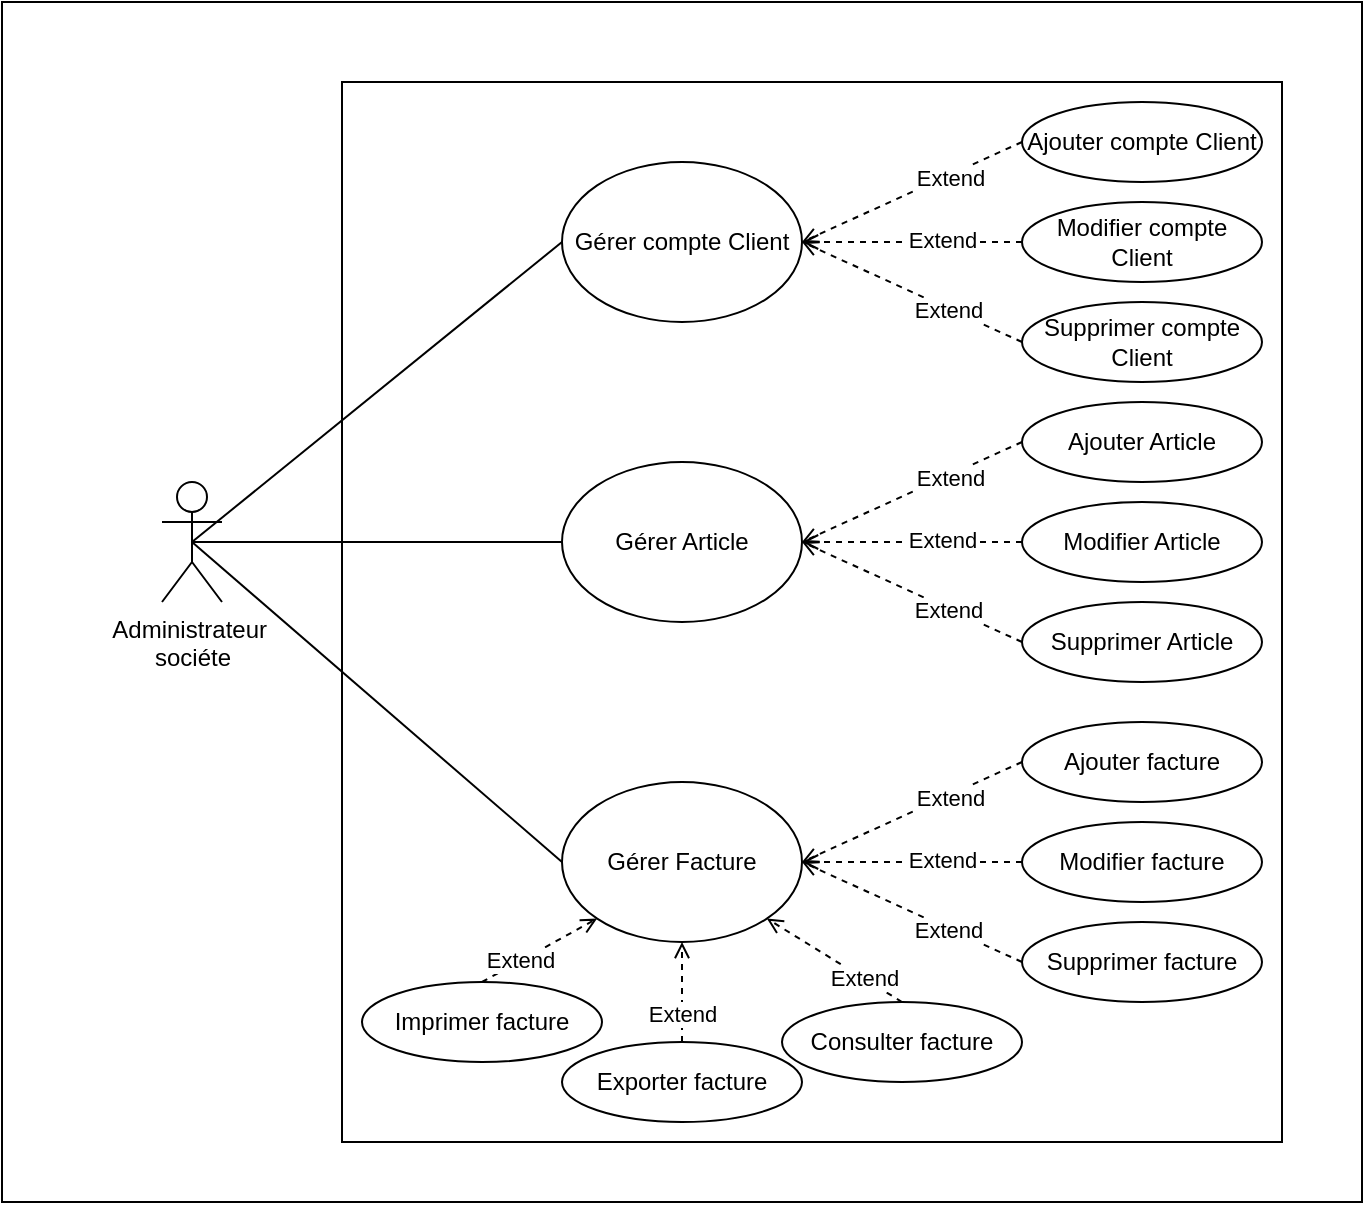 <mxfile version="21.3.5" type="github">
  <diagram name="Page-1" id="hcokLjG6bYneJuV_jAvE">
    <mxGraphModel dx="1560" dy="372" grid="1" gridSize="10" guides="1" tooltips="1" connect="1" arrows="1" fold="1" page="1" pageScale="1" pageWidth="827" pageHeight="1169" math="0" shadow="0">
      <root>
        <mxCell id="0" />
        <mxCell id="1" parent="0" />
        <mxCell id="lQtnooczzp_Vnvh4pjdG-1" value="" style="rounded=0;whiteSpace=wrap;html=1;" vertex="1" parent="1">
          <mxGeometry x="-20" width="680" height="600" as="geometry" />
        </mxCell>
        <mxCell id="lQtnooczzp_Vnvh4pjdG-2" value="" style="rounded=0;whiteSpace=wrap;html=1;" vertex="1" parent="1">
          <mxGeometry x="150" y="40" width="470" height="530" as="geometry" />
        </mxCell>
        <mxCell id="lQtnooczzp_Vnvh4pjdG-77" style="rounded=0;orthogonalLoop=1;jettySize=auto;html=1;exitX=0.5;exitY=0.5;exitDx=0;exitDy=0;exitPerimeter=0;entryX=0;entryY=0.5;entryDx=0;entryDy=0;endArrow=none;endFill=0;" edge="1" parent="1" source="lQtnooczzp_Vnvh4pjdG-3" target="lQtnooczzp_Vnvh4pjdG-13">
          <mxGeometry relative="1" as="geometry" />
        </mxCell>
        <mxCell id="lQtnooczzp_Vnvh4pjdG-78" style="rounded=0;orthogonalLoop=1;jettySize=auto;html=1;exitX=0.5;exitY=0.5;exitDx=0;exitDy=0;exitPerimeter=0;endArrow=none;endFill=0;" edge="1" parent="1" source="lQtnooczzp_Vnvh4pjdG-3" target="lQtnooczzp_Vnvh4pjdG-57">
          <mxGeometry relative="1" as="geometry" />
        </mxCell>
        <mxCell id="lQtnooczzp_Vnvh4pjdG-79" style="rounded=0;orthogonalLoop=1;jettySize=auto;html=1;exitX=0.5;exitY=0.5;exitDx=0;exitDy=0;exitPerimeter=0;entryX=0;entryY=0.5;entryDx=0;entryDy=0;endArrow=none;endFill=0;" edge="1" parent="1" source="lQtnooczzp_Vnvh4pjdG-3" target="lQtnooczzp_Vnvh4pjdG-67">
          <mxGeometry relative="1" as="geometry" />
        </mxCell>
        <mxCell id="lQtnooczzp_Vnvh4pjdG-3" value="Administrateur&amp;nbsp;&lt;br&gt;sociéte&lt;br&gt;" style="shape=umlActor;verticalLabelPosition=bottom;verticalAlign=top;html=1;outlineConnect=0;" vertex="1" parent="1">
          <mxGeometry x="60" y="240" width="30" height="60" as="geometry" />
        </mxCell>
        <mxCell id="lQtnooczzp_Vnvh4pjdG-13" value="Gérer compte Client" style="ellipse;whiteSpace=wrap;html=1;" vertex="1" parent="1">
          <mxGeometry x="260" y="80" width="120" height="80" as="geometry" />
        </mxCell>
        <mxCell id="lQtnooczzp_Vnvh4pjdG-19" style="rounded=0;orthogonalLoop=1;jettySize=auto;html=1;exitX=0;exitY=0.5;exitDx=0;exitDy=0;entryX=1;entryY=0.5;entryDx=0;entryDy=0;dashed=1;endArrow=open;endFill=0;" edge="1" parent="1" source="lQtnooczzp_Vnvh4pjdG-14" target="lQtnooczzp_Vnvh4pjdG-13">
          <mxGeometry relative="1" as="geometry" />
        </mxCell>
        <mxCell id="lQtnooczzp_Vnvh4pjdG-34" value="Extend" style="edgeLabel;html=1;align=center;verticalAlign=middle;resizable=0;points=[];" vertex="1" connectable="0" parent="lQtnooczzp_Vnvh4pjdG-19">
          <mxGeometry x="-0.329" y="1" relative="1" as="geometry">
            <mxPoint as="offset" />
          </mxGeometry>
        </mxCell>
        <mxCell id="lQtnooczzp_Vnvh4pjdG-14" value="Ajouter compte Client" style="ellipse;whiteSpace=wrap;html=1;" vertex="1" parent="1">
          <mxGeometry x="490" y="50" width="120" height="40" as="geometry" />
        </mxCell>
        <mxCell id="lQtnooczzp_Vnvh4pjdG-20" style="rounded=0;orthogonalLoop=1;jettySize=auto;html=1;exitX=0;exitY=0.5;exitDx=0;exitDy=0;entryX=1;entryY=0.5;entryDx=0;entryDy=0;dashed=1;endArrow=open;endFill=0;" edge="1" parent="1" source="lQtnooczzp_Vnvh4pjdG-17" target="lQtnooczzp_Vnvh4pjdG-13">
          <mxGeometry relative="1" as="geometry">
            <mxPoint x="420" y="100" as="targetPoint" />
          </mxGeometry>
        </mxCell>
        <mxCell id="lQtnooczzp_Vnvh4pjdG-35" value="Extend" style="edgeLabel;html=1;align=center;verticalAlign=middle;resizable=0;points=[];" vertex="1" connectable="0" parent="lQtnooczzp_Vnvh4pjdG-20">
          <mxGeometry x="-0.273" y="-1" relative="1" as="geometry">
            <mxPoint as="offset" />
          </mxGeometry>
        </mxCell>
        <mxCell id="lQtnooczzp_Vnvh4pjdG-17" value="Modifier compte Client" style="ellipse;whiteSpace=wrap;html=1;" vertex="1" parent="1">
          <mxGeometry x="490" y="100" width="120" height="40" as="geometry" />
        </mxCell>
        <mxCell id="lQtnooczzp_Vnvh4pjdG-21" style="rounded=0;orthogonalLoop=1;jettySize=auto;html=1;exitX=0;exitY=0.5;exitDx=0;exitDy=0;entryX=1;entryY=0.5;entryDx=0;entryDy=0;dashed=1;endArrow=open;endFill=0;" edge="1" parent="1" source="lQtnooczzp_Vnvh4pjdG-18" target="lQtnooczzp_Vnvh4pjdG-13">
          <mxGeometry relative="1" as="geometry">
            <mxPoint x="420" y="100" as="targetPoint" />
          </mxGeometry>
        </mxCell>
        <mxCell id="lQtnooczzp_Vnvh4pjdG-36" value="Extend" style="edgeLabel;html=1;align=center;verticalAlign=middle;resizable=0;points=[];" vertex="1" connectable="0" parent="lQtnooczzp_Vnvh4pjdG-21">
          <mxGeometry x="-0.333" y="1" relative="1" as="geometry">
            <mxPoint as="offset" />
          </mxGeometry>
        </mxCell>
        <mxCell id="lQtnooczzp_Vnvh4pjdG-18" value="Supprimer compte Client" style="ellipse;whiteSpace=wrap;html=1;" vertex="1" parent="1">
          <mxGeometry x="490" y="150" width="120" height="40" as="geometry" />
        </mxCell>
        <mxCell id="lQtnooczzp_Vnvh4pjdG-57" value="Gérer Article" style="ellipse;whiteSpace=wrap;html=1;" vertex="1" parent="1">
          <mxGeometry x="260" y="230" width="120" height="80" as="geometry" />
        </mxCell>
        <mxCell id="lQtnooczzp_Vnvh4pjdG-58" style="rounded=0;orthogonalLoop=1;jettySize=auto;html=1;exitX=0;exitY=0.5;exitDx=0;exitDy=0;entryX=1;entryY=0.5;entryDx=0;entryDy=0;dashed=1;endArrow=open;endFill=0;" edge="1" parent="1" source="lQtnooczzp_Vnvh4pjdG-60" target="lQtnooczzp_Vnvh4pjdG-57">
          <mxGeometry relative="1" as="geometry" />
        </mxCell>
        <mxCell id="lQtnooczzp_Vnvh4pjdG-59" value="Extend" style="edgeLabel;html=1;align=center;verticalAlign=middle;resizable=0;points=[];" vertex="1" connectable="0" parent="lQtnooczzp_Vnvh4pjdG-58">
          <mxGeometry x="-0.329" y="1" relative="1" as="geometry">
            <mxPoint as="offset" />
          </mxGeometry>
        </mxCell>
        <mxCell id="lQtnooczzp_Vnvh4pjdG-60" value="Ajouter Article" style="ellipse;whiteSpace=wrap;html=1;" vertex="1" parent="1">
          <mxGeometry x="490" y="200" width="120" height="40" as="geometry" />
        </mxCell>
        <mxCell id="lQtnooczzp_Vnvh4pjdG-61" style="rounded=0;orthogonalLoop=1;jettySize=auto;html=1;exitX=0;exitY=0.5;exitDx=0;exitDy=0;entryX=1;entryY=0.5;entryDx=0;entryDy=0;dashed=1;endArrow=open;endFill=0;" edge="1" parent="1" source="lQtnooczzp_Vnvh4pjdG-63" target="lQtnooczzp_Vnvh4pjdG-57">
          <mxGeometry relative="1" as="geometry">
            <mxPoint x="420" y="250" as="targetPoint" />
          </mxGeometry>
        </mxCell>
        <mxCell id="lQtnooczzp_Vnvh4pjdG-62" value="Extend" style="edgeLabel;html=1;align=center;verticalAlign=middle;resizable=0;points=[];" vertex="1" connectable="0" parent="lQtnooczzp_Vnvh4pjdG-61">
          <mxGeometry x="-0.273" y="-1" relative="1" as="geometry">
            <mxPoint as="offset" />
          </mxGeometry>
        </mxCell>
        <mxCell id="lQtnooczzp_Vnvh4pjdG-63" value="Modifier Article" style="ellipse;whiteSpace=wrap;html=1;" vertex="1" parent="1">
          <mxGeometry x="490" y="250" width="120" height="40" as="geometry" />
        </mxCell>
        <mxCell id="lQtnooczzp_Vnvh4pjdG-64" style="rounded=0;orthogonalLoop=1;jettySize=auto;html=1;exitX=0;exitY=0.5;exitDx=0;exitDy=0;entryX=1;entryY=0.5;entryDx=0;entryDy=0;dashed=1;endArrow=open;endFill=0;" edge="1" parent="1" source="lQtnooczzp_Vnvh4pjdG-66" target="lQtnooczzp_Vnvh4pjdG-57">
          <mxGeometry relative="1" as="geometry">
            <mxPoint x="420" y="250" as="targetPoint" />
          </mxGeometry>
        </mxCell>
        <mxCell id="lQtnooczzp_Vnvh4pjdG-65" value="Extend" style="edgeLabel;html=1;align=center;verticalAlign=middle;resizable=0;points=[];" vertex="1" connectable="0" parent="lQtnooczzp_Vnvh4pjdG-64">
          <mxGeometry x="-0.333" y="1" relative="1" as="geometry">
            <mxPoint as="offset" />
          </mxGeometry>
        </mxCell>
        <mxCell id="lQtnooczzp_Vnvh4pjdG-66" value="Supprimer Article" style="ellipse;whiteSpace=wrap;html=1;" vertex="1" parent="1">
          <mxGeometry x="490" y="300" width="120" height="40" as="geometry" />
        </mxCell>
        <mxCell id="lQtnooczzp_Vnvh4pjdG-67" value="Gérer Facture" style="ellipse;whiteSpace=wrap;html=1;" vertex="1" parent="1">
          <mxGeometry x="260" y="390" width="120" height="80" as="geometry" />
        </mxCell>
        <mxCell id="lQtnooczzp_Vnvh4pjdG-68" style="rounded=0;orthogonalLoop=1;jettySize=auto;html=1;exitX=0;exitY=0.5;exitDx=0;exitDy=0;entryX=1;entryY=0.5;entryDx=0;entryDy=0;dashed=1;endArrow=open;endFill=0;" edge="1" parent="1" source="lQtnooczzp_Vnvh4pjdG-70" target="lQtnooczzp_Vnvh4pjdG-67">
          <mxGeometry relative="1" as="geometry" />
        </mxCell>
        <mxCell id="lQtnooczzp_Vnvh4pjdG-69" value="Extend" style="edgeLabel;html=1;align=center;verticalAlign=middle;resizable=0;points=[];" vertex="1" connectable="0" parent="lQtnooczzp_Vnvh4pjdG-68">
          <mxGeometry x="-0.329" y="1" relative="1" as="geometry">
            <mxPoint as="offset" />
          </mxGeometry>
        </mxCell>
        <mxCell id="lQtnooczzp_Vnvh4pjdG-70" value="Ajouter facture" style="ellipse;whiteSpace=wrap;html=1;" vertex="1" parent="1">
          <mxGeometry x="490" y="360" width="120" height="40" as="geometry" />
        </mxCell>
        <mxCell id="lQtnooczzp_Vnvh4pjdG-71" style="rounded=0;orthogonalLoop=1;jettySize=auto;html=1;exitX=0;exitY=0.5;exitDx=0;exitDy=0;entryX=1;entryY=0.5;entryDx=0;entryDy=0;dashed=1;endArrow=open;endFill=0;" edge="1" parent="1" source="lQtnooczzp_Vnvh4pjdG-73" target="lQtnooczzp_Vnvh4pjdG-67">
          <mxGeometry relative="1" as="geometry">
            <mxPoint x="420" y="410" as="targetPoint" />
          </mxGeometry>
        </mxCell>
        <mxCell id="lQtnooczzp_Vnvh4pjdG-72" value="Extend" style="edgeLabel;html=1;align=center;verticalAlign=middle;resizable=0;points=[];" vertex="1" connectable="0" parent="lQtnooczzp_Vnvh4pjdG-71">
          <mxGeometry x="-0.273" y="-1" relative="1" as="geometry">
            <mxPoint as="offset" />
          </mxGeometry>
        </mxCell>
        <mxCell id="lQtnooczzp_Vnvh4pjdG-73" value="Modifier facture" style="ellipse;whiteSpace=wrap;html=1;" vertex="1" parent="1">
          <mxGeometry x="490" y="410" width="120" height="40" as="geometry" />
        </mxCell>
        <mxCell id="lQtnooczzp_Vnvh4pjdG-74" style="rounded=0;orthogonalLoop=1;jettySize=auto;html=1;exitX=0;exitY=0.5;exitDx=0;exitDy=0;entryX=1;entryY=0.5;entryDx=0;entryDy=0;dashed=1;endArrow=open;endFill=0;" edge="1" parent="1" source="lQtnooczzp_Vnvh4pjdG-76" target="lQtnooczzp_Vnvh4pjdG-67">
          <mxGeometry relative="1" as="geometry">
            <mxPoint x="420" y="410" as="targetPoint" />
          </mxGeometry>
        </mxCell>
        <mxCell id="lQtnooczzp_Vnvh4pjdG-75" value="Extend" style="edgeLabel;html=1;align=center;verticalAlign=middle;resizable=0;points=[];" vertex="1" connectable="0" parent="lQtnooczzp_Vnvh4pjdG-74">
          <mxGeometry x="-0.333" y="1" relative="1" as="geometry">
            <mxPoint as="offset" />
          </mxGeometry>
        </mxCell>
        <mxCell id="lQtnooczzp_Vnvh4pjdG-76" value="Supprimer facture" style="ellipse;whiteSpace=wrap;html=1;" vertex="1" parent="1">
          <mxGeometry x="490" y="460" width="120" height="40" as="geometry" />
        </mxCell>
        <mxCell id="lQtnooczzp_Vnvh4pjdG-80" style="rounded=0;orthogonalLoop=1;jettySize=auto;html=1;exitX=0.5;exitY=0;exitDx=0;exitDy=0;entryX=0;entryY=1;entryDx=0;entryDy=0;dashed=1;endArrow=open;endFill=0;" edge="1" parent="1" source="lQtnooczzp_Vnvh4pjdG-82" target="lQtnooczzp_Vnvh4pjdG-67">
          <mxGeometry relative="1" as="geometry">
            <mxPoint x="390" y="440" as="targetPoint" />
          </mxGeometry>
        </mxCell>
        <mxCell id="lQtnooczzp_Vnvh4pjdG-81" value="Extend" style="edgeLabel;html=1;align=center;verticalAlign=middle;resizable=0;points=[];" vertex="1" connectable="0" parent="lQtnooczzp_Vnvh4pjdG-80">
          <mxGeometry x="-0.333" y="1" relative="1" as="geometry">
            <mxPoint as="offset" />
          </mxGeometry>
        </mxCell>
        <mxCell id="lQtnooczzp_Vnvh4pjdG-82" value="Imprimer facture" style="ellipse;whiteSpace=wrap;html=1;" vertex="1" parent="1">
          <mxGeometry x="160" y="490" width="120" height="40" as="geometry" />
        </mxCell>
        <mxCell id="lQtnooczzp_Vnvh4pjdG-87" style="rounded=0;orthogonalLoop=1;jettySize=auto;html=1;exitX=0.5;exitY=0;exitDx=0;exitDy=0;entryX=0.5;entryY=1;entryDx=0;entryDy=0;dashed=1;endArrow=open;endFill=0;" edge="1" parent="1" source="lQtnooczzp_Vnvh4pjdG-86" target="lQtnooczzp_Vnvh4pjdG-67">
          <mxGeometry relative="1" as="geometry" />
        </mxCell>
        <mxCell id="lQtnooczzp_Vnvh4pjdG-89" value="Extend" style="edgeLabel;html=1;align=center;verticalAlign=middle;resizable=0;points=[];" vertex="1" connectable="0" parent="lQtnooczzp_Vnvh4pjdG-87">
          <mxGeometry x="-0.434" relative="1" as="geometry">
            <mxPoint as="offset" />
          </mxGeometry>
        </mxCell>
        <mxCell id="lQtnooczzp_Vnvh4pjdG-86" value="Exporter facture" style="ellipse;whiteSpace=wrap;html=1;" vertex="1" parent="1">
          <mxGeometry x="260" y="520" width="120" height="40" as="geometry" />
        </mxCell>
        <mxCell id="lQtnooczzp_Vnvh4pjdG-90" style="rounded=0;orthogonalLoop=1;jettySize=auto;html=1;exitX=0.5;exitY=0;exitDx=0;exitDy=0;dashed=1;endArrow=open;endFill=0;entryX=1;entryY=1;entryDx=0;entryDy=0;" edge="1" parent="1" source="lQtnooczzp_Vnvh4pjdG-92" target="lQtnooczzp_Vnvh4pjdG-67">
          <mxGeometry relative="1" as="geometry">
            <mxPoint x="370" y="430" as="targetPoint" />
          </mxGeometry>
        </mxCell>
        <mxCell id="lQtnooczzp_Vnvh4pjdG-91" value="Extend" style="edgeLabel;html=1;align=center;verticalAlign=middle;resizable=0;points=[];" vertex="1" connectable="0" parent="lQtnooczzp_Vnvh4pjdG-90">
          <mxGeometry x="-0.434" relative="1" as="geometry">
            <mxPoint as="offset" />
          </mxGeometry>
        </mxCell>
        <mxCell id="lQtnooczzp_Vnvh4pjdG-92" value="Consulter facture" style="ellipse;whiteSpace=wrap;html=1;" vertex="1" parent="1">
          <mxGeometry x="370" y="500" width="120" height="40" as="geometry" />
        </mxCell>
      </root>
    </mxGraphModel>
  </diagram>
</mxfile>
